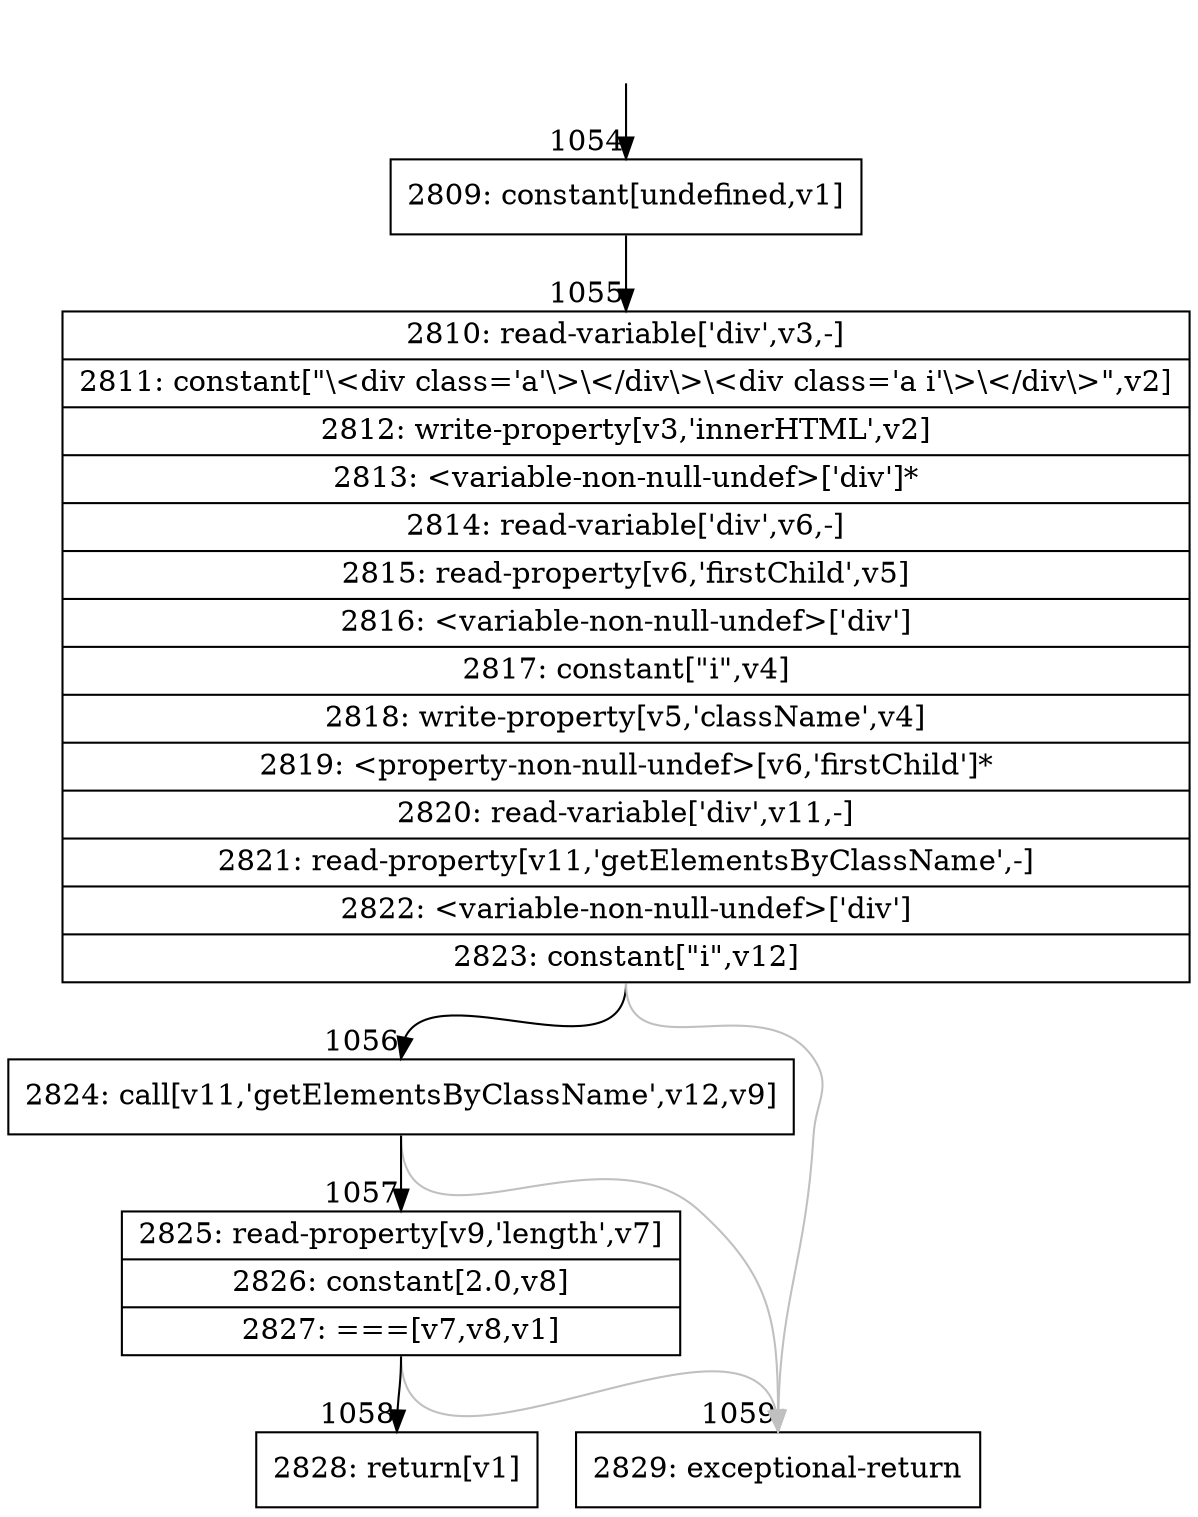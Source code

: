 digraph {
rankdir="TD"
BB_entry80[shape=none,label=""];
BB_entry80 -> BB1054 [tailport=s, headport=n, headlabel="    1054"]
BB1054 [shape=record label="{2809: constant[undefined,v1]}" ] 
BB1054 -> BB1055 [tailport=s, headport=n, headlabel="      1055"]
BB1055 [shape=record label="{2810: read-variable['div',v3,-]|2811: constant[\"\\\<div class='a'\\\>\\\</div\\\>\\\<div class='a i'\\\>\\\</div\\\>\",v2]|2812: write-property[v3,'innerHTML',v2]|2813: \<variable-non-null-undef\>['div']*|2814: read-variable['div',v6,-]|2815: read-property[v6,'firstChild',v5]|2816: \<variable-non-null-undef\>['div']|2817: constant[\"i\",v4]|2818: write-property[v5,'className',v4]|2819: \<property-non-null-undef\>[v6,'firstChild']*|2820: read-variable['div',v11,-]|2821: read-property[v11,'getElementsByClassName',-]|2822: \<variable-non-null-undef\>['div']|2823: constant[\"i\",v12]}" ] 
BB1055 -> BB1056 [tailport=s, headport=n, headlabel="      1056"]
BB1055 -> BB1059 [tailport=s, headport=n, color=gray, headlabel="      1059"]
BB1056 [shape=record label="{2824: call[v11,'getElementsByClassName',v12,v9]}" ] 
BB1056 -> BB1057 [tailport=s, headport=n, headlabel="      1057"]
BB1056 -> BB1059 [tailport=s, headport=n, color=gray]
BB1057 [shape=record label="{2825: read-property[v9,'length',v7]|2826: constant[2.0,v8]|2827: ===[v7,v8,v1]}" ] 
BB1057 -> BB1058 [tailport=s, headport=n, headlabel="      1058"]
BB1057 -> BB1059 [tailport=s, headport=n, color=gray]
BB1058 [shape=record label="{2828: return[v1]}" ] 
BB1059 [shape=record label="{2829: exceptional-return}" ] 
}
